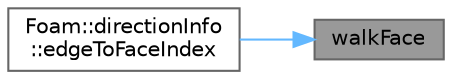 digraph "walkFace"
{
 // LATEX_PDF_SIZE
  bgcolor="transparent";
  edge [fontname=Helvetica,fontsize=10,labelfontname=Helvetica,labelfontsize=10];
  node [fontname=Helvetica,fontsize=10,shape=box,height=0.2,width=0.4];
  rankdir="RL";
  Node1 [id="Node000001",label="walkFace",height=0.2,width=0.4,color="gray40", fillcolor="grey60", style="filled", fontcolor="black",tooltip=" "];
  Node1 -> Node2 [id="edge1_Node000001_Node000002",dir="back",color="steelblue1",style="solid",tooltip=" "];
  Node2 [id="Node000002",label="Foam::directionInfo\l::edgeToFaceIndex",height=0.2,width=0.4,color="grey40", fillcolor="white", style="filled",URL="$classFoam_1_1directionInfo.html#a979a0fce341d87c9c179d936a0e85e03",tooltip=" "];
}
